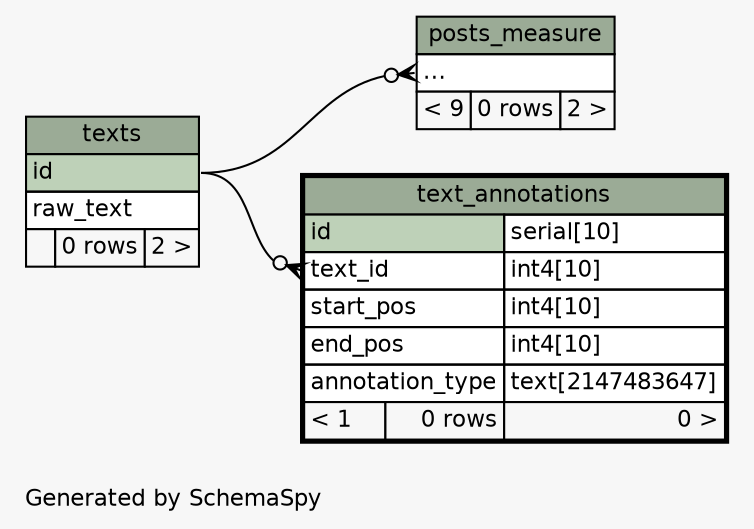 // dot 2.34.0 on Mac OS X 10.8.3
// SchemaSpy rev 590
digraph "twoDegreesRelationshipsDiagram" {
  graph [
    rankdir="RL"
    bgcolor="#f7f7f7"
    label="\nGenerated by SchemaSpy"
    labeljust="l"
    nodesep="0.18"
    ranksep="0.46"
    fontname="Helvetica"
    fontsize="11"
  ];
  node [
    fontname="Helvetica"
    fontsize="11"
    shape="plaintext"
  ];
  edge [
    arrowsize="0.8"
  ];
  "posts_measure":"elipses":w -> "texts":"id":e [arrowhead=none dir=back arrowtail=crowodot];
  "text_annotations":"text_id":w -> "texts":"id":e [arrowhead=none dir=back arrowtail=crowodot];
  "posts_measure" [
    label=<
    <TABLE BORDER="0" CELLBORDER="1" CELLSPACING="0" BGCOLOR="#ffffff">
      <TR><TD COLSPAN="3" BGCOLOR="#9bab96" ALIGN="CENTER">posts_measure</TD></TR>
      <TR><TD PORT="elipses" COLSPAN="3" ALIGN="LEFT">...</TD></TR>
      <TR><TD ALIGN="LEFT" BGCOLOR="#f7f7f7">&lt; 9</TD><TD ALIGN="RIGHT" BGCOLOR="#f7f7f7">0 rows</TD><TD ALIGN="RIGHT" BGCOLOR="#f7f7f7">2 &gt;</TD></TR>
    </TABLE>>
    URL="posts_measure.html"
    tooltip="posts_measure"
  ];
  "text_annotations" [
    label=<
    <TABLE BORDER="2" CELLBORDER="1" CELLSPACING="0" BGCOLOR="#ffffff">
      <TR><TD COLSPAN="3" BGCOLOR="#9bab96" ALIGN="CENTER">text_annotations</TD></TR>
      <TR><TD PORT="id" COLSPAN="2" BGCOLOR="#bed1b8" ALIGN="LEFT">id</TD><TD PORT="id.type" ALIGN="LEFT">serial[10]</TD></TR>
      <TR><TD PORT="text_id" COLSPAN="2" ALIGN="LEFT">text_id</TD><TD PORT="text_id.type" ALIGN="LEFT">int4[10]</TD></TR>
      <TR><TD PORT="start_pos" COLSPAN="2" ALIGN="LEFT">start_pos</TD><TD PORT="start_pos.type" ALIGN="LEFT">int4[10]</TD></TR>
      <TR><TD PORT="end_pos" COLSPAN="2" ALIGN="LEFT">end_pos</TD><TD PORT="end_pos.type" ALIGN="LEFT">int4[10]</TD></TR>
      <TR><TD PORT="annotation_type" COLSPAN="2" ALIGN="LEFT">annotation_type</TD><TD PORT="annotation_type.type" ALIGN="LEFT">text[2147483647]</TD></TR>
      <TR><TD ALIGN="LEFT" BGCOLOR="#f7f7f7">&lt; 1</TD><TD ALIGN="RIGHT" BGCOLOR="#f7f7f7">0 rows</TD><TD ALIGN="RIGHT" BGCOLOR="#f7f7f7">0 &gt;</TD></TR>
    </TABLE>>
    URL="text_annotations.html"
    tooltip="text_annotations"
  ];
  "texts" [
    label=<
    <TABLE BORDER="0" CELLBORDER="1" CELLSPACING="0" BGCOLOR="#ffffff">
      <TR><TD COLSPAN="3" BGCOLOR="#9bab96" ALIGN="CENTER">texts</TD></TR>
      <TR><TD PORT="id" COLSPAN="3" BGCOLOR="#bed1b8" ALIGN="LEFT">id</TD></TR>
      <TR><TD PORT="raw_text" COLSPAN="3" ALIGN="LEFT">raw_text</TD></TR>
      <TR><TD ALIGN="LEFT" BGCOLOR="#f7f7f7">  </TD><TD ALIGN="RIGHT" BGCOLOR="#f7f7f7">0 rows</TD><TD ALIGN="RIGHT" BGCOLOR="#f7f7f7">2 &gt;</TD></TR>
    </TABLE>>
    URL="texts.html"
    tooltip="texts"
  ];
}

